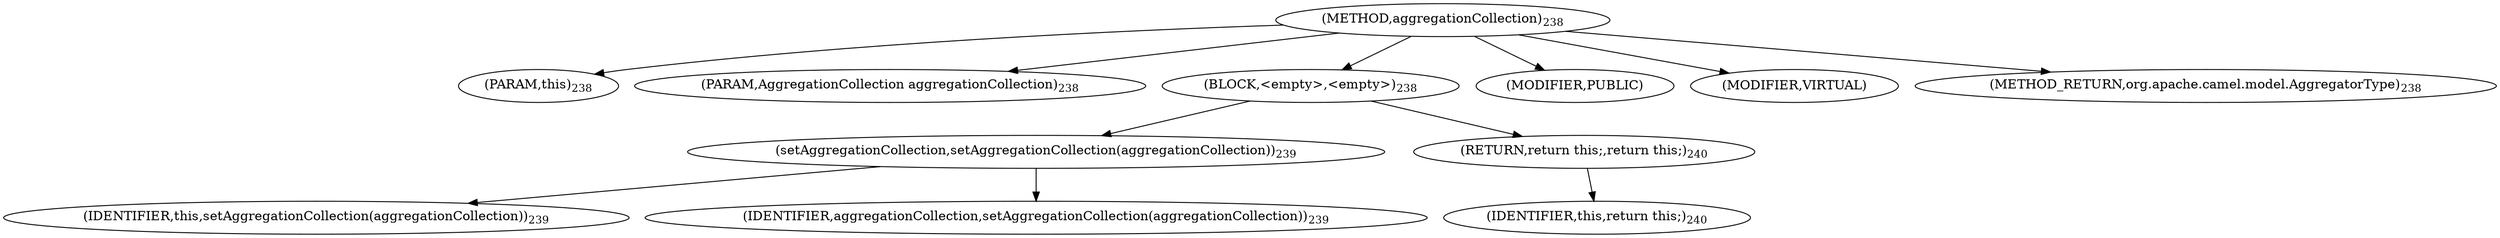 digraph "aggregationCollection" {  
"620" [label = <(METHOD,aggregationCollection)<SUB>238</SUB>> ]
"60" [label = <(PARAM,this)<SUB>238</SUB>> ]
"621" [label = <(PARAM,AggregationCollection aggregationCollection)<SUB>238</SUB>> ]
"622" [label = <(BLOCK,&lt;empty&gt;,&lt;empty&gt;)<SUB>238</SUB>> ]
"623" [label = <(setAggregationCollection,setAggregationCollection(aggregationCollection))<SUB>239</SUB>> ]
"59" [label = <(IDENTIFIER,this,setAggregationCollection(aggregationCollection))<SUB>239</SUB>> ]
"624" [label = <(IDENTIFIER,aggregationCollection,setAggregationCollection(aggregationCollection))<SUB>239</SUB>> ]
"625" [label = <(RETURN,return this;,return this;)<SUB>240</SUB>> ]
"61" [label = <(IDENTIFIER,this,return this;)<SUB>240</SUB>> ]
"626" [label = <(MODIFIER,PUBLIC)> ]
"627" [label = <(MODIFIER,VIRTUAL)> ]
"628" [label = <(METHOD_RETURN,org.apache.camel.model.AggregatorType)<SUB>238</SUB>> ]
  "620" -> "60" 
  "620" -> "621" 
  "620" -> "622" 
  "620" -> "626" 
  "620" -> "627" 
  "620" -> "628" 
  "622" -> "623" 
  "622" -> "625" 
  "623" -> "59" 
  "623" -> "624" 
  "625" -> "61" 
}
